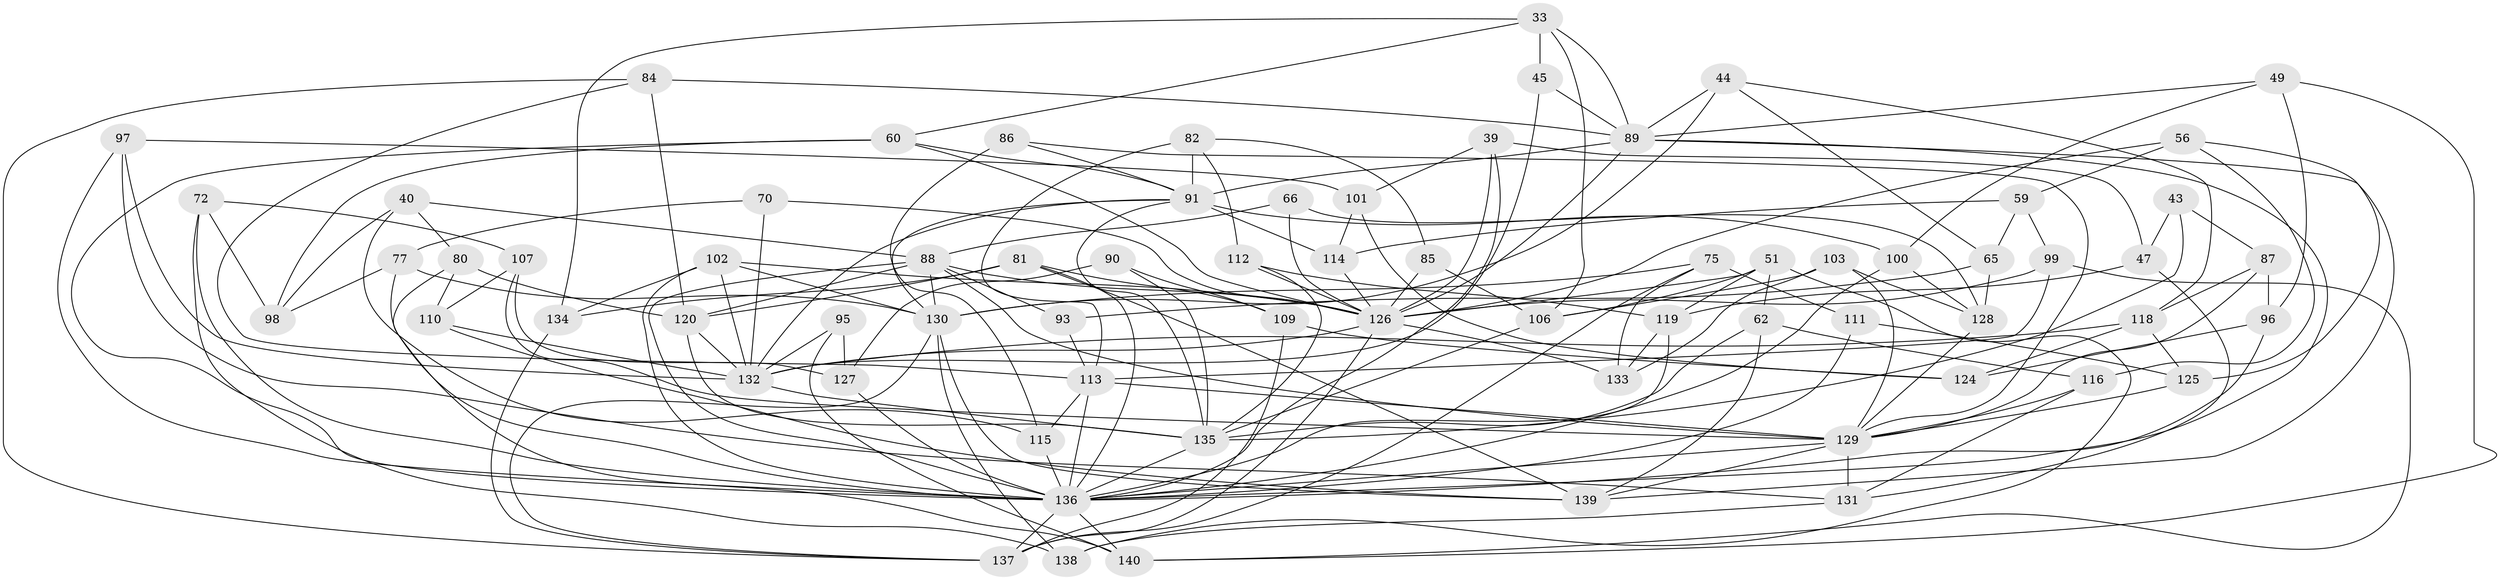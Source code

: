 // original degree distribution, {4: 1.0}
// Generated by graph-tools (version 1.1) at 2025/03/03/04/25 22:03:26]
// undirected, 70 vertices, 179 edges
graph export_dot {
graph [start="1"]
  node [color=gray90,style=filled];
  33 [super="+12"];
  39;
  40;
  43;
  44;
  45;
  47;
  49;
  51 [super="+16"];
  56;
  59;
  60 [super="+19"];
  62;
  65;
  66;
  70;
  72;
  75 [super="+71"];
  77;
  80;
  81 [super="+24"];
  82 [super="+76"];
  84;
  85;
  86;
  87;
  88 [super="+8+38+50"];
  89 [super="+22+26+27"];
  90;
  91 [super="+21+73+29"];
  93;
  95;
  96;
  97;
  98;
  99;
  100;
  101;
  102 [super="+54+68"];
  103;
  106 [super="+83"];
  107;
  109;
  110;
  111;
  112;
  113 [super="+18+61"];
  114;
  115 [super="+11"];
  116;
  118 [super="+108"];
  119 [super="+105"];
  120 [super="+35"];
  124;
  125;
  126 [super="+123"];
  127;
  128 [super="+63"];
  129 [super="+14+34+31+94+55"];
  130 [super="+48+74+67"];
  131 [super="+92"];
  132 [super="+42+57"];
  133;
  134;
  135 [super="+122+104"];
  136 [super="+3+46+9+121+23+37+78"];
  137 [super="+64"];
  138;
  139 [super="+69+117"];
  140 [super="+53"];
  33 -- 45 [weight=2];
  33 -- 134;
  33 -- 60;
  33 -- 106;
  33 -- 89;
  39 -- 101;
  39 -- 47;
  39 -- 136;
  39 -- 126;
  40 -- 80;
  40 -- 98;
  40 -- 115;
  40 -- 88;
  43 -- 47;
  43 -- 87;
  43 -- 135 [weight=2];
  44 -- 65;
  44 -- 89;
  44 -- 130;
  44 -- 118;
  45 -- 132;
  45 -- 89;
  47 -- 119;
  47 -- 131;
  49 -- 96;
  49 -- 100;
  49 -- 140;
  49 -- 89;
  51 -- 62;
  51 -- 138;
  51 -- 106;
  51 -- 119 [weight=2];
  51 -- 126;
  56 -- 126;
  56 -- 125;
  56 -- 59;
  56 -- 116;
  59 -- 65;
  59 -- 114;
  59 -- 99;
  60 -- 91;
  60 -- 136 [weight=2];
  60 -- 98;
  60 -- 126;
  62 -- 116;
  62 -- 139;
  62 -- 135;
  65 -- 93;
  65 -- 128;
  66 -- 128 [weight=2];
  66 -- 88;
  66 -- 126;
  70 -- 77;
  70 -- 132 [weight=2];
  70 -- 126;
  72 -- 98;
  72 -- 107;
  72 -- 138;
  72 -- 136;
  75 -- 137 [weight=2];
  75 -- 133;
  75 -- 111 [weight=2];
  75 -- 130;
  77 -- 98;
  77 -- 136;
  77 -- 130;
  80 -- 140;
  80 -- 110;
  80 -- 120;
  81 -- 120;
  81 -- 136;
  81 -- 139 [weight=2];
  81 -- 109;
  81 -- 134;
  82 -- 113 [weight=2];
  82 -- 85;
  82 -- 112;
  82 -- 91 [weight=2];
  84 -- 120;
  84 -- 137;
  84 -- 113;
  84 -- 89;
  85 -- 106 [weight=2];
  85 -- 126;
  86 -- 115 [weight=2];
  86 -- 129;
  86 -- 91;
  87 -- 96;
  87 -- 118;
  87 -- 129;
  88 -- 136 [weight=2];
  88 -- 93 [weight=2];
  88 -- 130 [weight=2];
  88 -- 126 [weight=2];
  88 -- 129;
  88 -- 120;
  89 -- 136;
  89 -- 91;
  89 -- 139;
  89 -- 126 [weight=2];
  90 -- 127;
  90 -- 109;
  90 -- 135 [weight=2];
  91 -- 132;
  91 -- 100;
  91 -- 114;
  91 -- 130;
  91 -- 135;
  93 -- 113;
  95 -- 127;
  95 -- 140 [weight=2];
  95 -- 132;
  96 -- 124;
  96 -- 136;
  97 -- 101;
  97 -- 131;
  97 -- 136;
  97 -- 132;
  99 -- 140;
  99 -- 113;
  99 -- 126;
  100 -- 128;
  100 -- 136;
  101 -- 114;
  101 -- 124;
  102 -- 126 [weight=3];
  102 -- 132 [weight=2];
  102 -- 134;
  102 -- 130 [weight=2];
  102 -- 136 [weight=2];
  103 -- 128;
  103 -- 106;
  103 -- 133;
  103 -- 129;
  106 -- 135;
  107 -- 110;
  107 -- 127;
  107 -- 129;
  109 -- 124;
  109 -- 137;
  110 -- 139;
  110 -- 132;
  111 -- 125;
  111 -- 136;
  112 -- 119;
  112 -- 126;
  112 -- 135;
  113 -- 115;
  113 -- 129;
  113 -- 136;
  114 -- 126;
  115 -- 136 [weight=2];
  116 -- 131;
  116 -- 129;
  118 -- 124;
  118 -- 125;
  118 -- 132 [weight=2];
  119 -- 136;
  119 -- 133;
  120 -- 132;
  120 -- 135;
  125 -- 129;
  126 -- 132;
  126 -- 133;
  126 -- 137;
  127 -- 136;
  128 -- 129;
  129 -- 131 [weight=2];
  129 -- 139;
  129 -- 136 [weight=2];
  130 -- 137;
  130 -- 138;
  130 -- 139 [weight=2];
  131 -- 138;
  132 -- 135;
  134 -- 137;
  135 -- 136 [weight=2];
  136 -- 140;
  136 -- 137;
}
